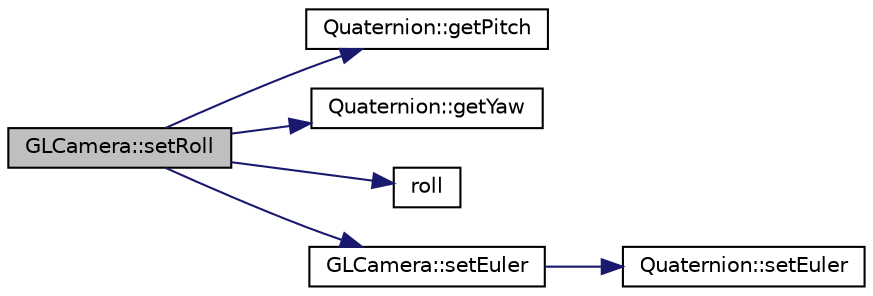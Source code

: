digraph "GLCamera::setRoll"
{
 // INTERACTIVE_SVG=YES
  edge [fontname="Helvetica",fontsize="10",labelfontname="Helvetica",labelfontsize="10"];
  node [fontname="Helvetica",fontsize="10",shape=record];
  rankdir="LR";
  Node1 [label="GLCamera::setRoll",height=0.2,width=0.4,color="black", fillcolor="grey75", style="filled", fontcolor="black"];
  Node1 -> Node2 [color="midnightblue",fontsize="10",style="solid",fontname="Helvetica"];
  Node2 [label="Quaternion::getPitch",height=0.2,width=0.4,color="black", fillcolor="white", style="filled",URL="$dc/de3/class_quaternion.html#a1cb9a10643c8b4af400a063d0eba3136"];
  Node1 -> Node3 [color="midnightblue",fontsize="10",style="solid",fontname="Helvetica"];
  Node3 [label="Quaternion::getYaw",height=0.2,width=0.4,color="black", fillcolor="white", style="filled",URL="$dc/de3/class_quaternion.html#a4fc2f078f4b34d355bb9f06665e7b1cb"];
  Node1 -> Node4 [color="midnightblue",fontsize="10",style="solid",fontname="Helvetica"];
  Node4 [label="roll",height=0.2,width=0.4,color="black", fillcolor="white", style="filled",URL="$d5/d1a/vis__util_8h.html#add476cf6bb4b042555c77badc91abf32"];
  Node1 -> Node5 [color="midnightblue",fontsize="10",style="solid",fontname="Helvetica"];
  Node5 [label="GLCamera::setEuler",height=0.2,width=0.4,color="black", fillcolor="white", style="filled",URL="$da/d43/class_g_l_camera.html#ac4126632f52eeaa7d3df8f69d4f2daf7"];
  Node5 -> Node6 [color="midnightblue",fontsize="10",style="solid",fontname="Helvetica"];
  Node6 [label="Quaternion::setEuler",height=0.2,width=0.4,color="black", fillcolor="white", style="filled",URL="$dc/de3/class_quaternion.html#a4d02d6e6497a0d8c8c72c8733c52ed33"];
}
